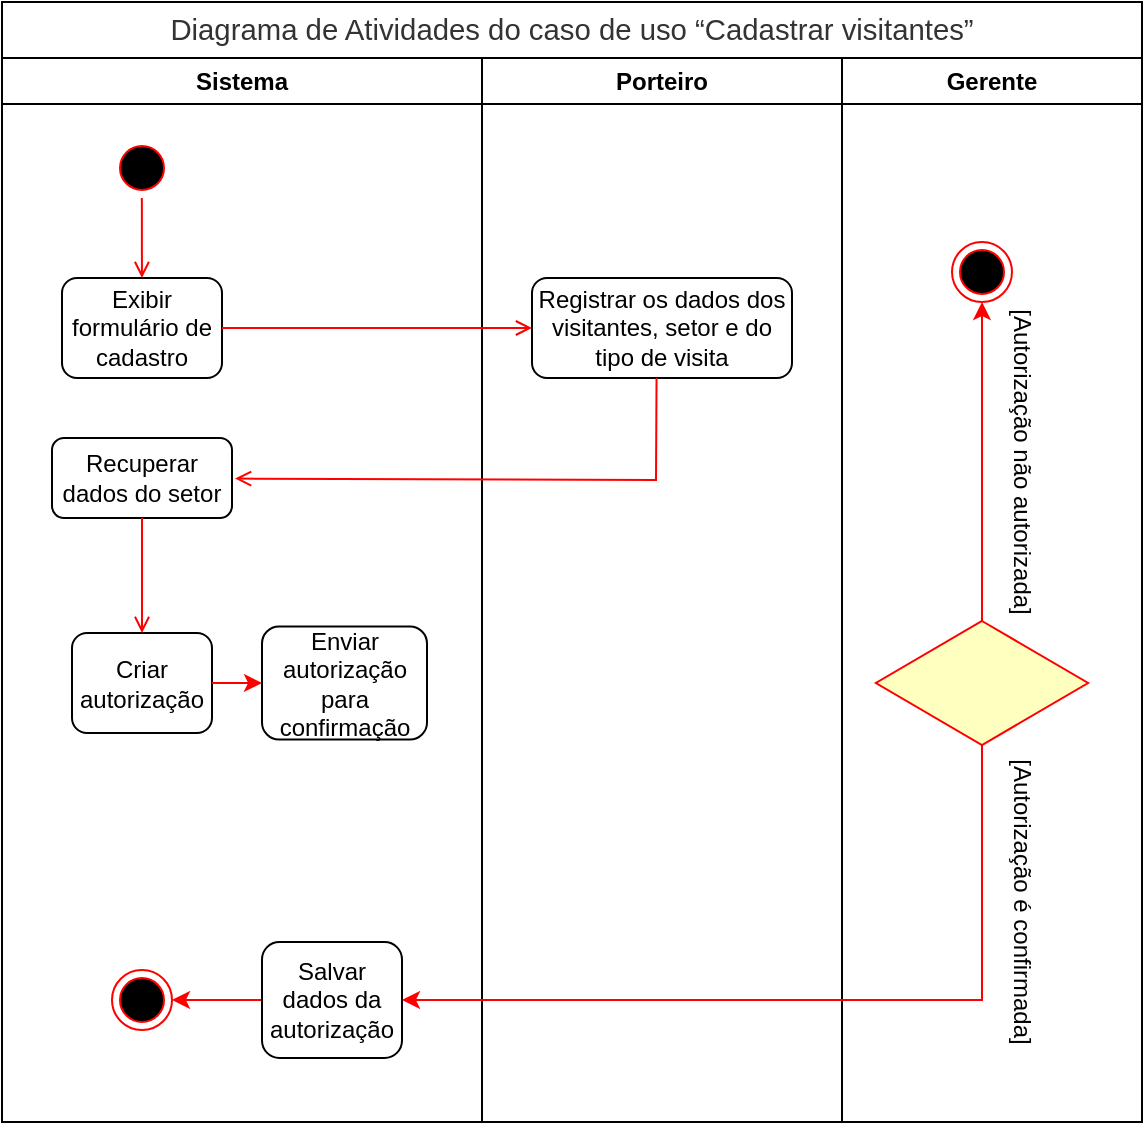 <mxfile version="13.6.9" type="device"><diagram name="Page-1" id="e7e014a7-5840-1c2e-5031-d8a46d1fe8dd"><mxGraphModel dx="973" dy="659" grid="1" gridSize="10" guides="1" tooltips="1" connect="1" arrows="1" fold="1" page="1" pageScale="1" pageWidth="1169" pageHeight="826" background="#ffffff" math="0" shadow="0"><root><mxCell id="0"/><mxCell id="1" parent="0"/><mxCell id="2" value="Sistema" style="swimlane;whiteSpace=wrap" parent="1" vertex="1"><mxGeometry x="200" y="128" width="240" height="532" as="geometry"/></mxCell><mxCell id="5" value="" style="ellipse;shape=startState;fillColor=#000000;strokeColor=#ff0000;" parent="2" vertex="1"><mxGeometry x="55" y="40" width="30" height="30" as="geometry"/></mxCell><mxCell id="7" value="Exibir formulário de cadastro" style="whiteSpace=wrap;rounded=1;" parent="2" vertex="1"><mxGeometry x="30" y="110" width="80" height="50" as="geometry"/></mxCell><mxCell id="10" value="Recuperar dados do setor" style="whiteSpace=wrap;rounded=1;" parent="2" vertex="1"><mxGeometry x="25" y="190" width="90" height="40" as="geometry"/></mxCell><mxCell id="18" value="Criar autorização" style="whiteSpace=wrap;rounded=1;" parent="2" vertex="1"><mxGeometry x="35" y="287.5" width="70" height="50" as="geometry"/></mxCell><mxCell id="20" value="" style="endArrow=open;strokeColor=#FF0000;endFill=1;rounded=0" parent="2" source="10" target="18" edge="1"><mxGeometry relative="1" as="geometry"/></mxCell><mxCell id="Km1UeT3ZjPLMMe94hbe0-74" style="edgeStyle=orthogonalEdgeStyle;rounded=0;orthogonalLoop=1;jettySize=auto;html=1;exitX=0;exitY=0.5;exitDx=0;exitDy=0;entryX=1;entryY=0.5;entryDx=0;entryDy=0;labelBackgroundColor=#FF0000;strokeColor=#FF0000;fillColor=#FF0000;fontColor=#000000;" edge="1" parent="2" source="Km1UeT3ZjPLMMe94hbe0-44" target="38"><mxGeometry relative="1" as="geometry"><mxPoint x="120" y="412" as="sourcePoint"/></mxGeometry></mxCell><mxCell id="Km1UeT3ZjPLMMe94hbe0-44" value="Salvar dados da autorização" style="rounded=1;whiteSpace=wrap;html=1;" vertex="1" parent="2"><mxGeometry x="130" y="442" width="70" height="58" as="geometry"/></mxCell><mxCell id="38" value="" style="ellipse;shape=endState;fillColor=#000000;strokeColor=#ff0000" parent="2" vertex="1"><mxGeometry x="55" y="456" width="30" height="30" as="geometry"/></mxCell><mxCell id="Km1UeT3ZjPLMMe94hbe0-47" value="" style="endArrow=open;strokeColor=#FF0000;endFill=1;rounded=0;" edge="1" parent="2" target="7"><mxGeometry relative="1" as="geometry"><mxPoint x="69.92" y="70" as="sourcePoint"/><mxPoint x="69.75" y="102" as="targetPoint"/></mxGeometry></mxCell><mxCell id="Km1UeT3ZjPLMMe94hbe0-42" value="Enviar autorização para confirmação" style="rounded=1;whiteSpace=wrap;html=1;" vertex="1" parent="2"><mxGeometry x="130" y="284.25" width="82.5" height="56.5" as="geometry"/></mxCell><mxCell id="Km1UeT3ZjPLMMe94hbe0-70" style="edgeStyle=orthogonalEdgeStyle;rounded=0;orthogonalLoop=1;jettySize=auto;html=1;exitX=1;exitY=0.5;exitDx=0;exitDy=0;labelBackgroundColor=#FF0000;strokeColor=#FF0000;fillColor=#FF0000;fontColor=#000000;" edge="1" parent="2" source="18" target="Km1UeT3ZjPLMMe94hbe0-42"><mxGeometry relative="1" as="geometry"/></mxCell><mxCell id="3" value="Porteiro" style="swimlane;whiteSpace=wrap;startSize=23;" parent="1" vertex="1"><mxGeometry x="440" y="128" width="180" height="532" as="geometry"/></mxCell><mxCell id="15" value="Registrar os dados dos visitantes, setor e do tipo de visita" style="whiteSpace=wrap;rounded=1;" parent="3" vertex="1"><mxGeometry x="25" y="110" width="130" height="50" as="geometry"/></mxCell><mxCell id="26" value="" style="edgeStyle=elbowEdgeStyle;elbow=horizontal;verticalAlign=bottom;endArrow=open;endSize=8;strokeColor=#FF0000;endFill=1;rounded=0" parent="3" target="15" edge="1"><mxGeometry x="130" y="90" as="geometry"><mxPoint x="230" y="140" as="targetPoint"/><mxPoint x="147.5" y="135" as="sourcePoint"/></mxGeometry></mxCell><mxCell id="Km1UeT3ZjPLMMe94hbe0-48" value="" style="endArrow=open;strokeColor=#FF0000;endFill=1;rounded=0;exitX=1;exitY=0.5;exitDx=0;exitDy=0;entryX=0;entryY=0.5;entryDx=0;entryDy=0;" edge="1" parent="1" source="7" target="15"><mxGeometry relative="1" as="geometry"><mxPoint x="322.21" y="288" as="sourcePoint"/><mxPoint x="430" y="270" as="targetPoint"/></mxGeometry></mxCell><mxCell id="Km1UeT3ZjPLMMe94hbe0-54" value="" style="endArrow=open;strokeColor=#FF0000;endFill=1;rounded=0;exitX=0.479;exitY=0.999;exitDx=0;exitDy=0;exitPerimeter=0;entryX=1.017;entryY=0.507;entryDx=0;entryDy=0;entryPerimeter=0;" edge="1" parent="1" source="15" target="10"><mxGeometry relative="1" as="geometry"><mxPoint x="492.25" y="320" as="sourcePoint"/><mxPoint x="480" y="330" as="targetPoint"/><Array as="points"><mxPoint x="527" y="339"/></Array></mxGeometry></mxCell><mxCell id="Km1UeT3ZjPLMMe94hbe0-60" value="&lt;span style=&quot;color: rgb(51 , 51 , 51) ; font-family: &amp;#34;arial&amp;#34; , sans-serif ; font-size: 14.667px&quot;&gt;Diagrama de Atividades do caso de uso “Cadastrar visitantes”&lt;/span&gt;" style="rounded=0;whiteSpace=wrap;html=1;fontColor=#000000;" vertex="1" parent="1"><mxGeometry x="200" y="100" width="570" height="28" as="geometry"/></mxCell><mxCell id="Km1UeT3ZjPLMMe94hbe0-61" value="Gerente" style="swimlane;whiteSpace=wrap;startSize=23;" vertex="1" parent="1"><mxGeometry x="620" y="128" width="150" height="532" as="geometry"/></mxCell><mxCell id="Km1UeT3ZjPLMMe94hbe0-93" style="edgeStyle=orthogonalEdgeStyle;rounded=0;orthogonalLoop=1;jettySize=auto;html=1;exitX=0.5;exitY=0;exitDx=0;exitDy=0;entryX=0.5;entryY=1;entryDx=0;entryDy=0;labelBackgroundColor=#FF0000;strokeColor=#FF0000;fillColor=#FF0000;fontColor=#000000;" edge="1" parent="Km1UeT3ZjPLMMe94hbe0-61" source="21" target="Km1UeT3ZjPLMMe94hbe0-43"><mxGeometry relative="1" as="geometry"/></mxCell><mxCell id="21" value="" style="rhombus;fillColor=#ffffc0;strokeColor=#ff0000;whiteSpace=wrap;" parent="Km1UeT3ZjPLMMe94hbe0-61" vertex="1"><mxGeometry x="16.94" y="281.5" width="106.12" height="62" as="geometry"/></mxCell><mxCell id="Km1UeT3ZjPLMMe94hbe0-43" value="oup" style="ellipse;shape=endState;fillColor=#000000;strokeColor=#ff0000" vertex="1" parent="Km1UeT3ZjPLMMe94hbe0-61"><mxGeometry x="55" y="92" width="30" height="30" as="geometry"/></mxCell><mxCell id="Km1UeT3ZjPLMMe94hbe0-56" value="[Autorização não autorizada]" style="text;html=1;strokeColor=none;fillColor=none;align=center;verticalAlign=middle;whiteSpace=wrap;rounded=0;rotation=90;" vertex="1" parent="Km1UeT3ZjPLMMe94hbe0-61"><mxGeometry x="-10" y="192" width="200" height="20" as="geometry"/></mxCell><mxCell id="Km1UeT3ZjPLMMe94hbe0-55" value="[Autorização é confirmada]" style="text;html=1;strokeColor=none;fillColor=none;align=center;verticalAlign=middle;whiteSpace=wrap;rounded=0;rotation=90;" vertex="1" parent="Km1UeT3ZjPLMMe94hbe0-61"><mxGeometry x="11.25" y="412" width="157.5" height="20" as="geometry"/></mxCell><mxCell id="Km1UeT3ZjPLMMe94hbe0-73" style="edgeStyle=orthogonalEdgeStyle;rounded=0;orthogonalLoop=1;jettySize=auto;html=1;exitX=0.5;exitY=1;exitDx=0;exitDy=0;entryX=1;entryY=0.5;entryDx=0;entryDy=0;labelBackgroundColor=#FF0000;strokeColor=#FF0000;fillColor=#FF0000;fontColor=#000000;" edge="1" parent="1" source="21" target="Km1UeT3ZjPLMMe94hbe0-44"><mxGeometry relative="1" as="geometry"><Array as="points"><mxPoint x="690" y="599"/></Array></mxGeometry></mxCell></root></mxGraphModel></diagram></mxfile>